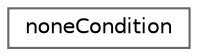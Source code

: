 digraph "Graphical Class Hierarchy"
{
 // LATEX_PDF_SIZE
  bgcolor="transparent";
  edge [fontname=Helvetica,fontsize=10,labelfontname=Helvetica,labelfontsize=10];
  node [fontname=Helvetica,fontsize=10,shape=box,height=0.2,width=0.4];
  rankdir="LR";
  Node0 [id="Node000000",label="noneCondition",height=0.2,width=0.4,color="grey40", fillcolor="white", style="filled",URL="$classFoam_1_1noneCondition.html",tooltip="A no-op condition that simply returns true/nothing to do."];
}
